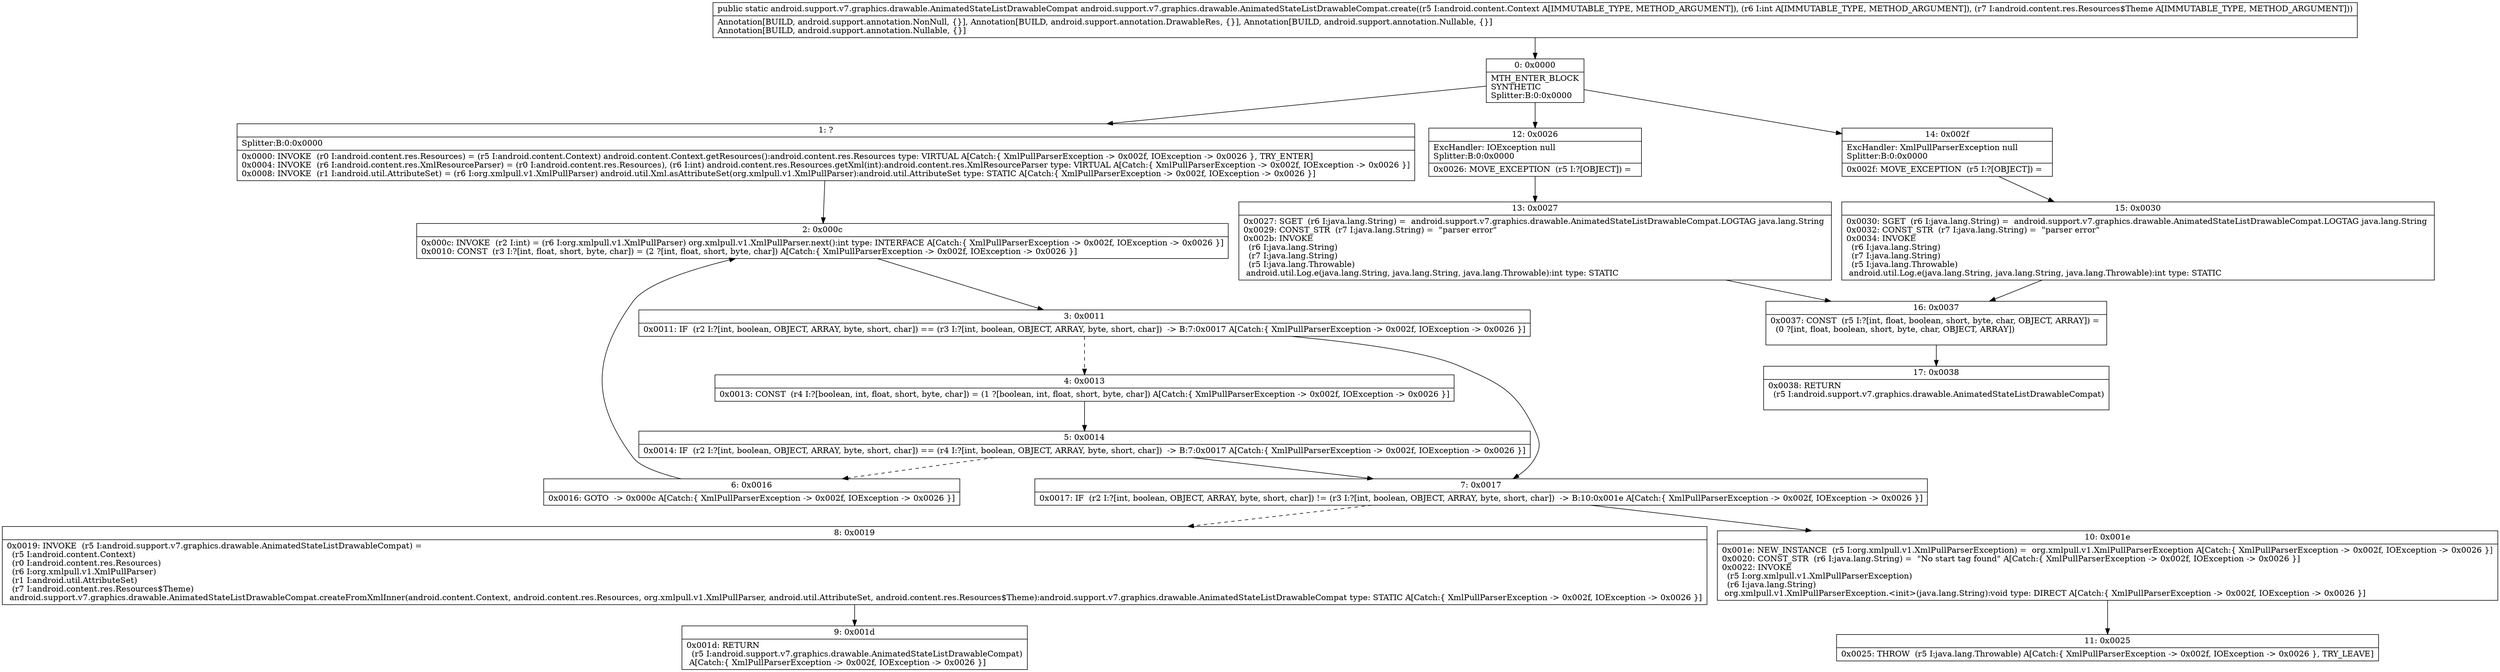 digraph "CFG forandroid.support.v7.graphics.drawable.AnimatedStateListDrawableCompat.create(Landroid\/content\/Context;ILandroid\/content\/res\/Resources$Theme;)Landroid\/support\/v7\/graphics\/drawable\/AnimatedStateListDrawableCompat;" {
Node_0 [shape=record,label="{0\:\ 0x0000|MTH_ENTER_BLOCK\lSYNTHETIC\lSplitter:B:0:0x0000\l}"];
Node_1 [shape=record,label="{1\:\ ?|Splitter:B:0:0x0000\l|0x0000: INVOKE  (r0 I:android.content.res.Resources) = (r5 I:android.content.Context) android.content.Context.getResources():android.content.res.Resources type: VIRTUAL A[Catch:\{ XmlPullParserException \-\> 0x002f, IOException \-\> 0x0026 \}, TRY_ENTER]\l0x0004: INVOKE  (r6 I:android.content.res.XmlResourceParser) = (r0 I:android.content.res.Resources), (r6 I:int) android.content.res.Resources.getXml(int):android.content.res.XmlResourceParser type: VIRTUAL A[Catch:\{ XmlPullParserException \-\> 0x002f, IOException \-\> 0x0026 \}]\l0x0008: INVOKE  (r1 I:android.util.AttributeSet) = (r6 I:org.xmlpull.v1.XmlPullParser) android.util.Xml.asAttributeSet(org.xmlpull.v1.XmlPullParser):android.util.AttributeSet type: STATIC A[Catch:\{ XmlPullParserException \-\> 0x002f, IOException \-\> 0x0026 \}]\l}"];
Node_2 [shape=record,label="{2\:\ 0x000c|0x000c: INVOKE  (r2 I:int) = (r6 I:org.xmlpull.v1.XmlPullParser) org.xmlpull.v1.XmlPullParser.next():int type: INTERFACE A[Catch:\{ XmlPullParserException \-\> 0x002f, IOException \-\> 0x0026 \}]\l0x0010: CONST  (r3 I:?[int, float, short, byte, char]) = (2 ?[int, float, short, byte, char]) A[Catch:\{ XmlPullParserException \-\> 0x002f, IOException \-\> 0x0026 \}]\l}"];
Node_3 [shape=record,label="{3\:\ 0x0011|0x0011: IF  (r2 I:?[int, boolean, OBJECT, ARRAY, byte, short, char]) == (r3 I:?[int, boolean, OBJECT, ARRAY, byte, short, char])  \-\> B:7:0x0017 A[Catch:\{ XmlPullParserException \-\> 0x002f, IOException \-\> 0x0026 \}]\l}"];
Node_4 [shape=record,label="{4\:\ 0x0013|0x0013: CONST  (r4 I:?[boolean, int, float, short, byte, char]) = (1 ?[boolean, int, float, short, byte, char]) A[Catch:\{ XmlPullParserException \-\> 0x002f, IOException \-\> 0x0026 \}]\l}"];
Node_5 [shape=record,label="{5\:\ 0x0014|0x0014: IF  (r2 I:?[int, boolean, OBJECT, ARRAY, byte, short, char]) == (r4 I:?[int, boolean, OBJECT, ARRAY, byte, short, char])  \-\> B:7:0x0017 A[Catch:\{ XmlPullParserException \-\> 0x002f, IOException \-\> 0x0026 \}]\l}"];
Node_6 [shape=record,label="{6\:\ 0x0016|0x0016: GOTO  \-\> 0x000c A[Catch:\{ XmlPullParserException \-\> 0x002f, IOException \-\> 0x0026 \}]\l}"];
Node_7 [shape=record,label="{7\:\ 0x0017|0x0017: IF  (r2 I:?[int, boolean, OBJECT, ARRAY, byte, short, char]) != (r3 I:?[int, boolean, OBJECT, ARRAY, byte, short, char])  \-\> B:10:0x001e A[Catch:\{ XmlPullParserException \-\> 0x002f, IOException \-\> 0x0026 \}]\l}"];
Node_8 [shape=record,label="{8\:\ 0x0019|0x0019: INVOKE  (r5 I:android.support.v7.graphics.drawable.AnimatedStateListDrawableCompat) = \l  (r5 I:android.content.Context)\l  (r0 I:android.content.res.Resources)\l  (r6 I:org.xmlpull.v1.XmlPullParser)\l  (r1 I:android.util.AttributeSet)\l  (r7 I:android.content.res.Resources$Theme)\l android.support.v7.graphics.drawable.AnimatedStateListDrawableCompat.createFromXmlInner(android.content.Context, android.content.res.Resources, org.xmlpull.v1.XmlPullParser, android.util.AttributeSet, android.content.res.Resources$Theme):android.support.v7.graphics.drawable.AnimatedStateListDrawableCompat type: STATIC A[Catch:\{ XmlPullParserException \-\> 0x002f, IOException \-\> 0x0026 \}]\l}"];
Node_9 [shape=record,label="{9\:\ 0x001d|0x001d: RETURN  \l  (r5 I:android.support.v7.graphics.drawable.AnimatedStateListDrawableCompat)\l A[Catch:\{ XmlPullParserException \-\> 0x002f, IOException \-\> 0x0026 \}]\l}"];
Node_10 [shape=record,label="{10\:\ 0x001e|0x001e: NEW_INSTANCE  (r5 I:org.xmlpull.v1.XmlPullParserException) =  org.xmlpull.v1.XmlPullParserException A[Catch:\{ XmlPullParserException \-\> 0x002f, IOException \-\> 0x0026 \}]\l0x0020: CONST_STR  (r6 I:java.lang.String) =  \"No start tag found\" A[Catch:\{ XmlPullParserException \-\> 0x002f, IOException \-\> 0x0026 \}]\l0x0022: INVOKE  \l  (r5 I:org.xmlpull.v1.XmlPullParserException)\l  (r6 I:java.lang.String)\l org.xmlpull.v1.XmlPullParserException.\<init\>(java.lang.String):void type: DIRECT A[Catch:\{ XmlPullParserException \-\> 0x002f, IOException \-\> 0x0026 \}]\l}"];
Node_11 [shape=record,label="{11\:\ 0x0025|0x0025: THROW  (r5 I:java.lang.Throwable) A[Catch:\{ XmlPullParserException \-\> 0x002f, IOException \-\> 0x0026 \}, TRY_LEAVE]\l}"];
Node_12 [shape=record,label="{12\:\ 0x0026|ExcHandler: IOException null\lSplitter:B:0:0x0000\l|0x0026: MOVE_EXCEPTION  (r5 I:?[OBJECT]) =  \l}"];
Node_13 [shape=record,label="{13\:\ 0x0027|0x0027: SGET  (r6 I:java.lang.String) =  android.support.v7.graphics.drawable.AnimatedStateListDrawableCompat.LOGTAG java.lang.String \l0x0029: CONST_STR  (r7 I:java.lang.String) =  \"parser error\" \l0x002b: INVOKE  \l  (r6 I:java.lang.String)\l  (r7 I:java.lang.String)\l  (r5 I:java.lang.Throwable)\l android.util.Log.e(java.lang.String, java.lang.String, java.lang.Throwable):int type: STATIC \l}"];
Node_14 [shape=record,label="{14\:\ 0x002f|ExcHandler: XmlPullParserException null\lSplitter:B:0:0x0000\l|0x002f: MOVE_EXCEPTION  (r5 I:?[OBJECT]) =  \l}"];
Node_15 [shape=record,label="{15\:\ 0x0030|0x0030: SGET  (r6 I:java.lang.String) =  android.support.v7.graphics.drawable.AnimatedStateListDrawableCompat.LOGTAG java.lang.String \l0x0032: CONST_STR  (r7 I:java.lang.String) =  \"parser error\" \l0x0034: INVOKE  \l  (r6 I:java.lang.String)\l  (r7 I:java.lang.String)\l  (r5 I:java.lang.Throwable)\l android.util.Log.e(java.lang.String, java.lang.String, java.lang.Throwable):int type: STATIC \l}"];
Node_16 [shape=record,label="{16\:\ 0x0037|0x0037: CONST  (r5 I:?[int, float, boolean, short, byte, char, OBJECT, ARRAY]) = \l  (0 ?[int, float, boolean, short, byte, char, OBJECT, ARRAY])\l \l}"];
Node_17 [shape=record,label="{17\:\ 0x0038|0x0038: RETURN  \l  (r5 I:android.support.v7.graphics.drawable.AnimatedStateListDrawableCompat)\l \l}"];
MethodNode[shape=record,label="{public static android.support.v7.graphics.drawable.AnimatedStateListDrawableCompat android.support.v7.graphics.drawable.AnimatedStateListDrawableCompat.create((r5 I:android.content.Context A[IMMUTABLE_TYPE, METHOD_ARGUMENT]), (r6 I:int A[IMMUTABLE_TYPE, METHOD_ARGUMENT]), (r7 I:android.content.res.Resources$Theme A[IMMUTABLE_TYPE, METHOD_ARGUMENT]))  | Annotation[BUILD, android.support.annotation.NonNull, \{\}], Annotation[BUILD, android.support.annotation.DrawableRes, \{\}], Annotation[BUILD, android.support.annotation.Nullable, \{\}]\lAnnotation[BUILD, android.support.annotation.Nullable, \{\}]\l}"];
MethodNode -> Node_0;
Node_0 -> Node_1;
Node_0 -> Node_14;
Node_0 -> Node_12;
Node_1 -> Node_2;
Node_2 -> Node_3;
Node_3 -> Node_4[style=dashed];
Node_3 -> Node_7;
Node_4 -> Node_5;
Node_5 -> Node_6[style=dashed];
Node_5 -> Node_7;
Node_6 -> Node_2;
Node_7 -> Node_8[style=dashed];
Node_7 -> Node_10;
Node_8 -> Node_9;
Node_10 -> Node_11;
Node_12 -> Node_13;
Node_13 -> Node_16;
Node_14 -> Node_15;
Node_15 -> Node_16;
Node_16 -> Node_17;
}

